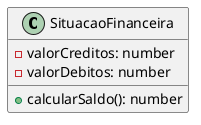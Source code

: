 @startuml Questão9
class SituacaoFinanceira {
    - valorCreditos: number
    - valorDebitos: number
    + calcularSaldo(): number
}
@enduml
